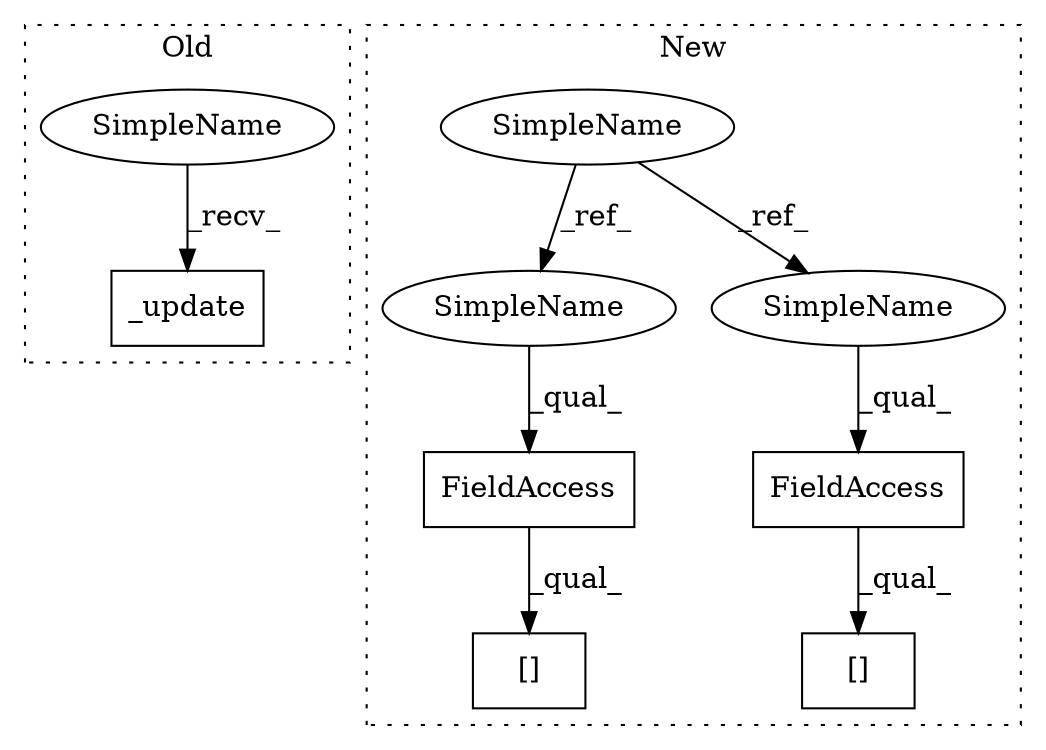 digraph G {
subgraph cluster0 {
1 [label="_update" a="32" s="8683" l="9" shape="box"];
9 [label="SimpleName" a="42" s="8678" l="4" shape="ellipse"];
label = "Old";
style="dotted";
}
subgraph cluster1 {
2 [label="[]" a="2" s="9083,9121" l="22,1" shape="box"];
3 [label="FieldAccess" a="22" s="9083" l="21" shape="box"];
4 [label="SimpleName" a="42" s="5275" l="4" shape="ellipse"];
5 [label="FieldAccess" a="22" s="9005" l="21" shape="box"];
6 [label="[]" a="2" s="9005,9043" l="22,1" shape="box"];
7 [label="SimpleName" a="42" s="9005" l="4" shape="ellipse"];
8 [label="SimpleName" a="42" s="9083" l="4" shape="ellipse"];
label = "New";
style="dotted";
}
3 -> 2 [label="_qual_"];
4 -> 7 [label="_ref_"];
4 -> 8 [label="_ref_"];
5 -> 6 [label="_qual_"];
7 -> 5 [label="_qual_"];
8 -> 3 [label="_qual_"];
9 -> 1 [label="_recv_"];
}